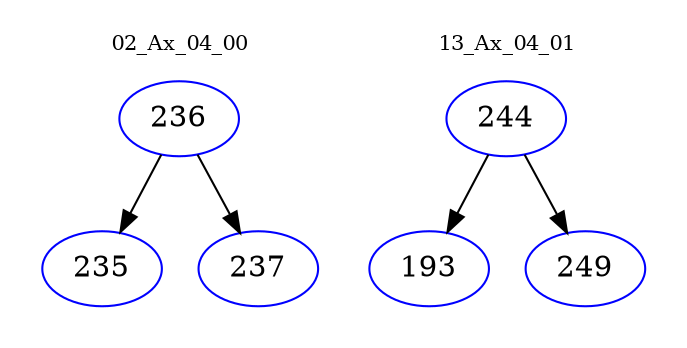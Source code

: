 digraph{
subgraph cluster_0 {
color = white
label = "02_Ax_04_00";
fontsize=10;
T0_236 [label="236", color="blue"]
T0_236 -> T0_235 [color="black"]
T0_235 [label="235", color="blue"]
T0_236 -> T0_237 [color="black"]
T0_237 [label="237", color="blue"]
}
subgraph cluster_1 {
color = white
label = "13_Ax_04_01";
fontsize=10;
T1_244 [label="244", color="blue"]
T1_244 -> T1_193 [color="black"]
T1_193 [label="193", color="blue"]
T1_244 -> T1_249 [color="black"]
T1_249 [label="249", color="blue"]
}
}
